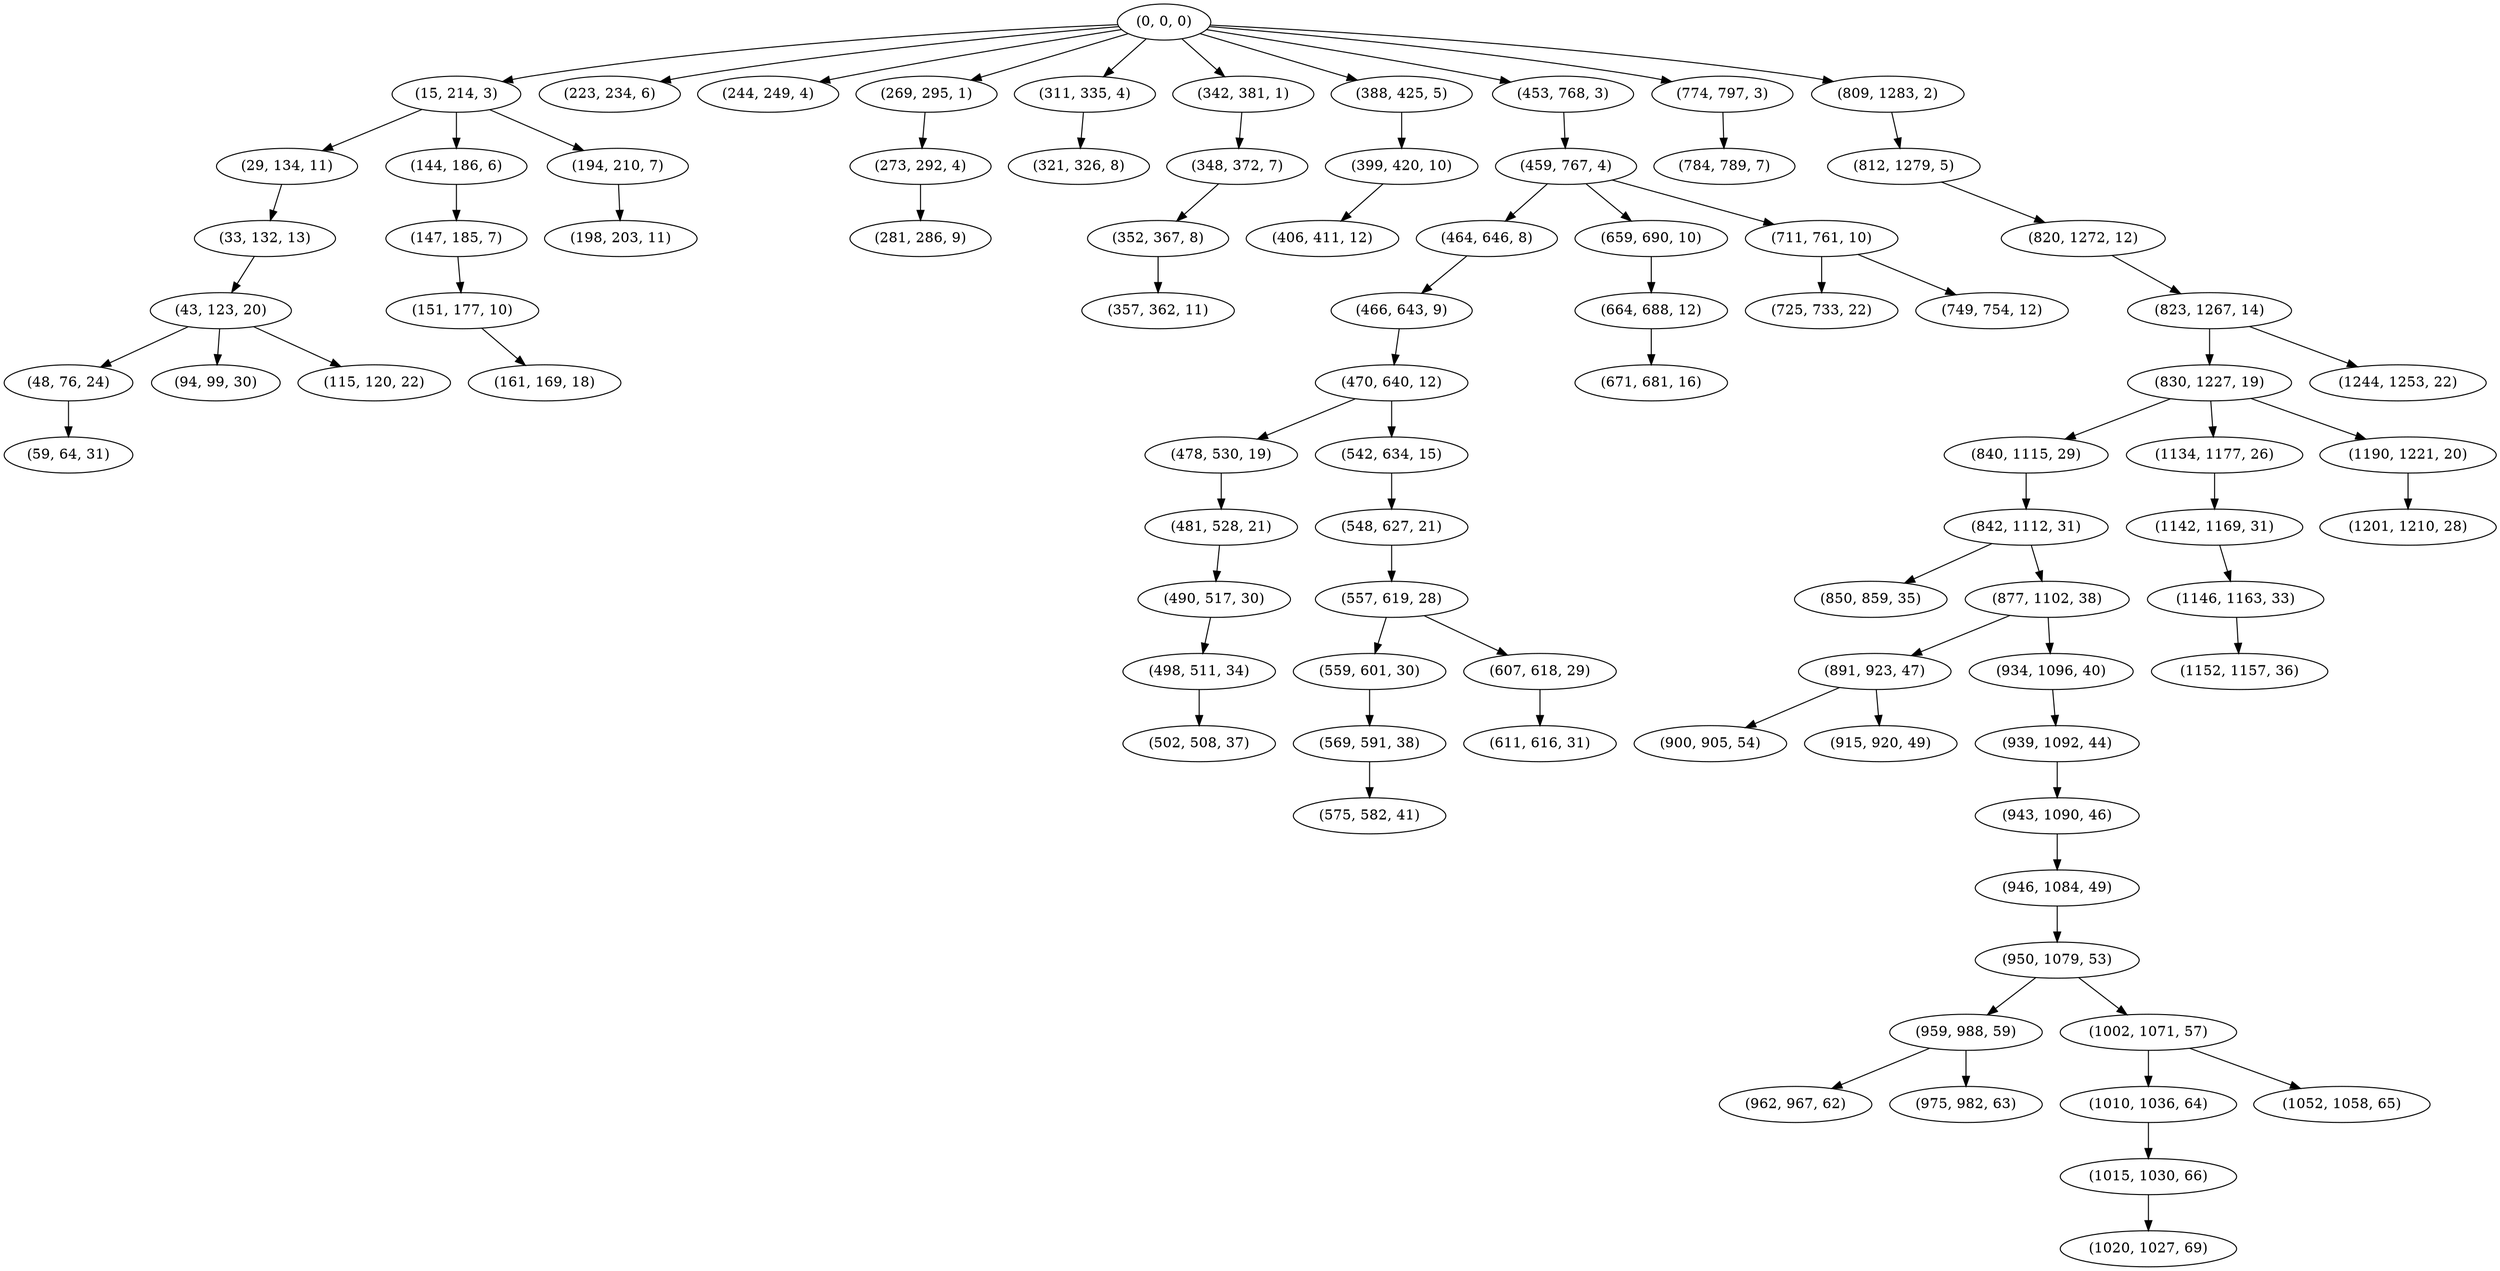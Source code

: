 digraph tree {
    "(0, 0, 0)";
    "(15, 214, 3)";
    "(29, 134, 11)";
    "(33, 132, 13)";
    "(43, 123, 20)";
    "(48, 76, 24)";
    "(59, 64, 31)";
    "(94, 99, 30)";
    "(115, 120, 22)";
    "(144, 186, 6)";
    "(147, 185, 7)";
    "(151, 177, 10)";
    "(161, 169, 18)";
    "(194, 210, 7)";
    "(198, 203, 11)";
    "(223, 234, 6)";
    "(244, 249, 4)";
    "(269, 295, 1)";
    "(273, 292, 4)";
    "(281, 286, 9)";
    "(311, 335, 4)";
    "(321, 326, 8)";
    "(342, 381, 1)";
    "(348, 372, 7)";
    "(352, 367, 8)";
    "(357, 362, 11)";
    "(388, 425, 5)";
    "(399, 420, 10)";
    "(406, 411, 12)";
    "(453, 768, 3)";
    "(459, 767, 4)";
    "(464, 646, 8)";
    "(466, 643, 9)";
    "(470, 640, 12)";
    "(478, 530, 19)";
    "(481, 528, 21)";
    "(490, 517, 30)";
    "(498, 511, 34)";
    "(502, 508, 37)";
    "(542, 634, 15)";
    "(548, 627, 21)";
    "(557, 619, 28)";
    "(559, 601, 30)";
    "(569, 591, 38)";
    "(575, 582, 41)";
    "(607, 618, 29)";
    "(611, 616, 31)";
    "(659, 690, 10)";
    "(664, 688, 12)";
    "(671, 681, 16)";
    "(711, 761, 10)";
    "(725, 733, 22)";
    "(749, 754, 12)";
    "(774, 797, 3)";
    "(784, 789, 7)";
    "(809, 1283, 2)";
    "(812, 1279, 5)";
    "(820, 1272, 12)";
    "(823, 1267, 14)";
    "(830, 1227, 19)";
    "(840, 1115, 29)";
    "(842, 1112, 31)";
    "(850, 859, 35)";
    "(877, 1102, 38)";
    "(891, 923, 47)";
    "(900, 905, 54)";
    "(915, 920, 49)";
    "(934, 1096, 40)";
    "(939, 1092, 44)";
    "(943, 1090, 46)";
    "(946, 1084, 49)";
    "(950, 1079, 53)";
    "(959, 988, 59)";
    "(962, 967, 62)";
    "(975, 982, 63)";
    "(1002, 1071, 57)";
    "(1010, 1036, 64)";
    "(1015, 1030, 66)";
    "(1020, 1027, 69)";
    "(1052, 1058, 65)";
    "(1134, 1177, 26)";
    "(1142, 1169, 31)";
    "(1146, 1163, 33)";
    "(1152, 1157, 36)";
    "(1190, 1221, 20)";
    "(1201, 1210, 28)";
    "(1244, 1253, 22)";
    "(0, 0, 0)" -> "(15, 214, 3)";
    "(0, 0, 0)" -> "(223, 234, 6)";
    "(0, 0, 0)" -> "(244, 249, 4)";
    "(0, 0, 0)" -> "(269, 295, 1)";
    "(0, 0, 0)" -> "(311, 335, 4)";
    "(0, 0, 0)" -> "(342, 381, 1)";
    "(0, 0, 0)" -> "(388, 425, 5)";
    "(0, 0, 0)" -> "(453, 768, 3)";
    "(0, 0, 0)" -> "(774, 797, 3)";
    "(0, 0, 0)" -> "(809, 1283, 2)";
    "(15, 214, 3)" -> "(29, 134, 11)";
    "(15, 214, 3)" -> "(144, 186, 6)";
    "(15, 214, 3)" -> "(194, 210, 7)";
    "(29, 134, 11)" -> "(33, 132, 13)";
    "(33, 132, 13)" -> "(43, 123, 20)";
    "(43, 123, 20)" -> "(48, 76, 24)";
    "(43, 123, 20)" -> "(94, 99, 30)";
    "(43, 123, 20)" -> "(115, 120, 22)";
    "(48, 76, 24)" -> "(59, 64, 31)";
    "(144, 186, 6)" -> "(147, 185, 7)";
    "(147, 185, 7)" -> "(151, 177, 10)";
    "(151, 177, 10)" -> "(161, 169, 18)";
    "(194, 210, 7)" -> "(198, 203, 11)";
    "(269, 295, 1)" -> "(273, 292, 4)";
    "(273, 292, 4)" -> "(281, 286, 9)";
    "(311, 335, 4)" -> "(321, 326, 8)";
    "(342, 381, 1)" -> "(348, 372, 7)";
    "(348, 372, 7)" -> "(352, 367, 8)";
    "(352, 367, 8)" -> "(357, 362, 11)";
    "(388, 425, 5)" -> "(399, 420, 10)";
    "(399, 420, 10)" -> "(406, 411, 12)";
    "(453, 768, 3)" -> "(459, 767, 4)";
    "(459, 767, 4)" -> "(464, 646, 8)";
    "(459, 767, 4)" -> "(659, 690, 10)";
    "(459, 767, 4)" -> "(711, 761, 10)";
    "(464, 646, 8)" -> "(466, 643, 9)";
    "(466, 643, 9)" -> "(470, 640, 12)";
    "(470, 640, 12)" -> "(478, 530, 19)";
    "(470, 640, 12)" -> "(542, 634, 15)";
    "(478, 530, 19)" -> "(481, 528, 21)";
    "(481, 528, 21)" -> "(490, 517, 30)";
    "(490, 517, 30)" -> "(498, 511, 34)";
    "(498, 511, 34)" -> "(502, 508, 37)";
    "(542, 634, 15)" -> "(548, 627, 21)";
    "(548, 627, 21)" -> "(557, 619, 28)";
    "(557, 619, 28)" -> "(559, 601, 30)";
    "(557, 619, 28)" -> "(607, 618, 29)";
    "(559, 601, 30)" -> "(569, 591, 38)";
    "(569, 591, 38)" -> "(575, 582, 41)";
    "(607, 618, 29)" -> "(611, 616, 31)";
    "(659, 690, 10)" -> "(664, 688, 12)";
    "(664, 688, 12)" -> "(671, 681, 16)";
    "(711, 761, 10)" -> "(725, 733, 22)";
    "(711, 761, 10)" -> "(749, 754, 12)";
    "(774, 797, 3)" -> "(784, 789, 7)";
    "(809, 1283, 2)" -> "(812, 1279, 5)";
    "(812, 1279, 5)" -> "(820, 1272, 12)";
    "(820, 1272, 12)" -> "(823, 1267, 14)";
    "(823, 1267, 14)" -> "(830, 1227, 19)";
    "(823, 1267, 14)" -> "(1244, 1253, 22)";
    "(830, 1227, 19)" -> "(840, 1115, 29)";
    "(830, 1227, 19)" -> "(1134, 1177, 26)";
    "(830, 1227, 19)" -> "(1190, 1221, 20)";
    "(840, 1115, 29)" -> "(842, 1112, 31)";
    "(842, 1112, 31)" -> "(850, 859, 35)";
    "(842, 1112, 31)" -> "(877, 1102, 38)";
    "(877, 1102, 38)" -> "(891, 923, 47)";
    "(877, 1102, 38)" -> "(934, 1096, 40)";
    "(891, 923, 47)" -> "(900, 905, 54)";
    "(891, 923, 47)" -> "(915, 920, 49)";
    "(934, 1096, 40)" -> "(939, 1092, 44)";
    "(939, 1092, 44)" -> "(943, 1090, 46)";
    "(943, 1090, 46)" -> "(946, 1084, 49)";
    "(946, 1084, 49)" -> "(950, 1079, 53)";
    "(950, 1079, 53)" -> "(959, 988, 59)";
    "(950, 1079, 53)" -> "(1002, 1071, 57)";
    "(959, 988, 59)" -> "(962, 967, 62)";
    "(959, 988, 59)" -> "(975, 982, 63)";
    "(1002, 1071, 57)" -> "(1010, 1036, 64)";
    "(1002, 1071, 57)" -> "(1052, 1058, 65)";
    "(1010, 1036, 64)" -> "(1015, 1030, 66)";
    "(1015, 1030, 66)" -> "(1020, 1027, 69)";
    "(1134, 1177, 26)" -> "(1142, 1169, 31)";
    "(1142, 1169, 31)" -> "(1146, 1163, 33)";
    "(1146, 1163, 33)" -> "(1152, 1157, 36)";
    "(1190, 1221, 20)" -> "(1201, 1210, 28)";
}
